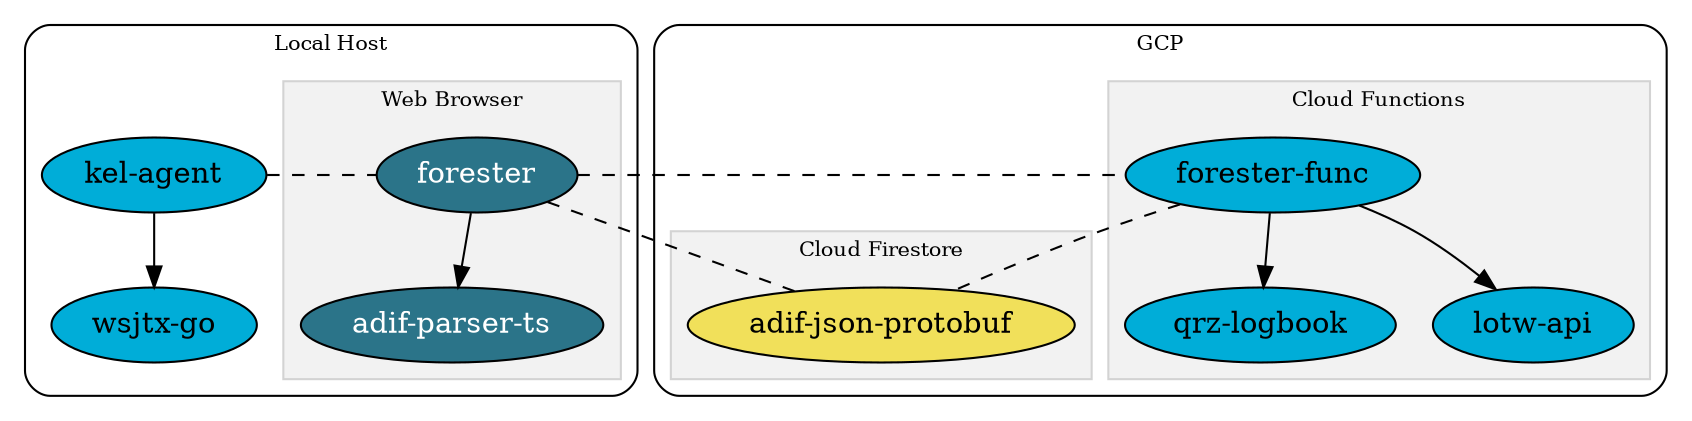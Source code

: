 digraph {
    graph [truecolor = true bgcolor = "#ffffff00"]
    newrank = true;

    subgraph clusterComputer {
        graph [truecolor = true bgcolor = "gray100"]
        label = "Local Host";
        style = rounded;
        fontsize = 10;

        subgraph clusterBrowser {
            label = "Web Browser";
            fontsize = 10;
            color = lightgrey;
            style=filled;
            fillcolor = "grey95";

            forester [URL="https://github.com/k0swe/forester"; style=filled; fillcolor="#2b7489"; fontcolor=white]
            adifparserts [label = "adif-parser-ts"; URL="https://github.com/k0swe/adif-parser-ts"; style=filled; fillcolor="#2b7489"; fontcolor=white]
            forester -> adifparserts
        };
        agent [label = "kel-agent"; URL="https://github.com/k0swe/kel-agent"; style=filled; fillcolor="#00ADD8"]
        wsjtxgo [label = "wsjtx-go"; URL="https://github.com/k0swe/wsjtx-go"; style=filled; fillcolor="#00ADD8"]
        agent -> wsjtxgo
    }

    subgraph clusterGCP {
        graph [truecolor = true bgcolor = "gray100"]
        label = "GCP";
        style = rounded;
        fontsize = 10;

        subgraph clusterGCF {
            label = "Cloud Functions";
            fontsize = 10;
            color = lightgrey;
            style=filled;
            fillcolor = "grey95";

            func [label = "forester-func"; URL="https://github.com/k0swe/forester-func"; style=filled; fillcolor="#00ADD8"]
            qrzlogbook [label = "qrz-logbook"; URL="https://github.com/k0swe/qrz-logbook"; style=filled; fillcolor="#00ADD8"]
            lotwapi [label = "lotw-api"; URL="https://github.com/k0swe/lotw-api"; style=filled; fillcolor="#00ADD8"]
            func -> qrzlogbook
            func -> lotwapi
        };

        subgraph clusterFirebase {
            label = "Cloud Firestore";
            fontsize = 10;
            color = lightgrey;
            style=filled;
            fillcolor = "grey95";
            adifjson [label = "adif-json-protobuf"; URL="https://github.com/k0swe/adif-json-protobuf"; style=filled; fillcolor="#f1e05a"]
        };
    };

    edge [style = dashed; dir = none;]
    {rank = same; forester; agent; func}

    agent -> forester;
    forester -> adifjson;
    forester -> func;
    func -> adifjson;
}
